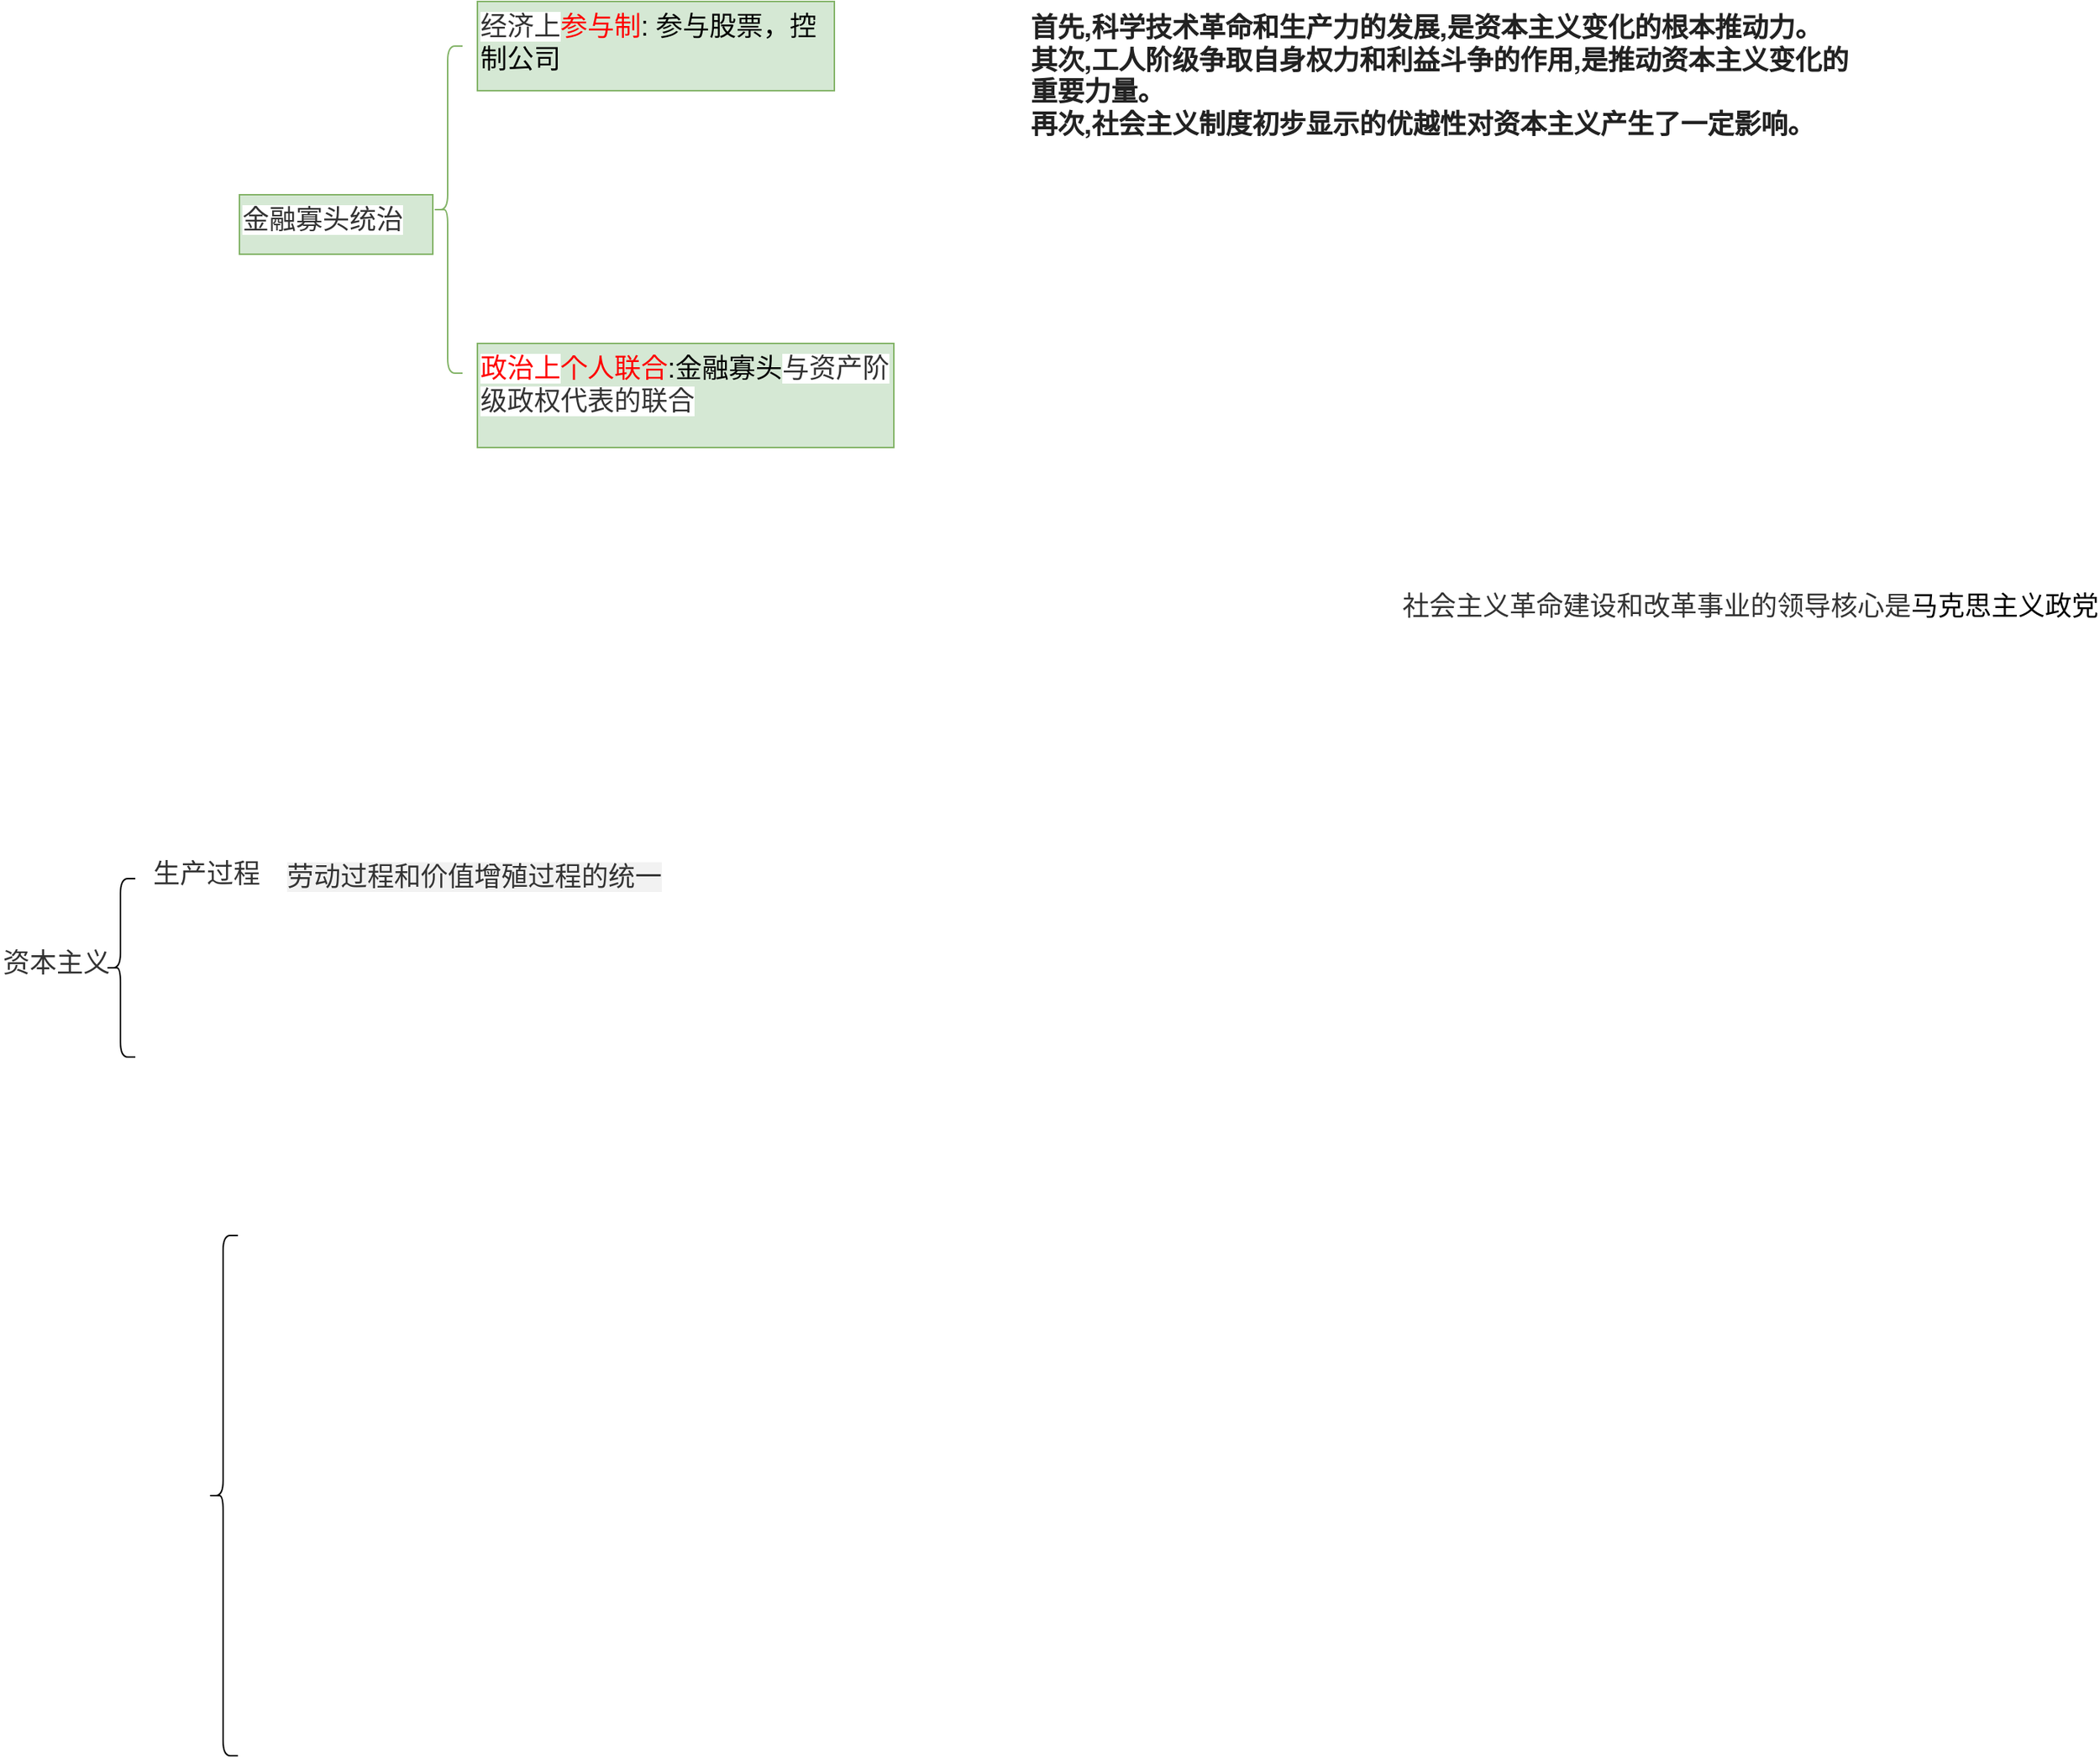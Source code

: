 <mxfile version="23.0.2" type="github">
  <diagram id="07fea595-8f29-1299-0266-81d95cde20df" name="Page-1">
    <mxGraphModel dx="2686" dy="777" grid="1" gridSize="10" guides="1" tooltips="1" connect="1" arrows="1" fold="1" page="1" pageScale="1" pageWidth="1169" pageHeight="827" background="none" math="0" shadow="0">
      <root>
        <mxCell id="0" />
        <mxCell id="1" parent="0" />
        <mxCell id="37AEC4nWHkkaQ4RAomHy-657" value="" style="shape=curlyBracket;whiteSpace=wrap;html=1;rounded=1;labelPosition=left;verticalLabelPosition=middle;align=right;verticalAlign=middle;fontSize=18;fillColor=#d5e8d4;strokeColor=#82b366;" vertex="1" parent="1">
          <mxGeometry x="150" y="120" width="20" height="220" as="geometry" />
        </mxCell>
        <mxCell id="37AEC4nWHkkaQ4RAomHy-658" value="&lt;span style=&quot;color: rgb(51, 51, 51); font-family: &amp;quot;Noto Sans SC&amp;quot;; font-size: 18px; font-style: normal; font-variant-ligatures: normal; font-variant-caps: normal; font-weight: 400; letter-spacing: normal; orphans: 2; text-align: left; text-indent: 0px; text-transform: none; widows: 2; word-spacing: 0px; -webkit-text-stroke-width: 0px; background-color: rgb(255, 255, 255); text-decoration-thickness: initial; text-decoration-style: initial; text-decoration-color: initial; float: none; display: inline !important;&quot;&gt;金融寡头统治&lt;/span&gt;" style="text;whiteSpace=wrap;html=1;fontSize=18;fillColor=#d5e8d4;strokeColor=#82b366;" vertex="1" parent="1">
          <mxGeometry x="20" y="220" width="130" height="40" as="geometry" />
        </mxCell>
        <mxCell id="37AEC4nWHkkaQ4RAomHy-659" value="&lt;font style=&quot;font-size: 18px;&quot;&gt;&lt;span style=&quot;color: rgb(51, 51, 51); font-family: &amp;quot;Noto Sans SC&amp;quot;; font-style: normal; font-variant-ligatures: normal; font-variant-caps: normal; font-weight: 400; letter-spacing: normal; orphans: 2; text-align: left; text-indent: 0px; text-transform: none; widows: 2; word-spacing: 0px; -webkit-text-stroke-width: 0px; background-color: rgb(255, 255, 255); text-decoration-thickness: initial; text-decoration-style: initial; text-decoration-color: initial; float: none; display: inline !important; font-size: 18px;&quot;&gt;经济上&lt;/span&gt;&lt;font color=&quot;#ff0000&quot; style=&quot;font-size: 18px;&quot;&gt;参与制&lt;/font&gt;: 参与股票，控制公司&lt;/font&gt;" style="text;whiteSpace=wrap;html=1;fontSize=18;fillColor=#d5e8d4;strokeColor=#82b366;" vertex="1" parent="1">
          <mxGeometry x="180" y="90" width="240" height="60" as="geometry" />
        </mxCell>
        <mxCell id="37AEC4nWHkkaQ4RAomHy-660" value="&lt;font style=&quot;font-size: 18px;&quot;&gt;&lt;font color=&quot;#ff0000&quot; style=&quot;font-size: 18px;&quot;&gt;&lt;font face=&quot;Noto Sans SC&quot; style=&quot;font-size: 18px;&quot;&gt;&lt;span style=&quot;background-color: rgb(255, 255, 255); font-size: 18px;&quot;&gt;政治上&lt;/span&gt;&lt;/font&gt;个人联合&lt;/font&gt;:&lt;/font&gt;金融寡头&lt;span style=&quot;color: rgb(51, 51, 51); font-family: Arial, sans-serif; font-size: 18px; background-color: rgb(255, 255, 255);&quot;&gt;与资产阶级政权代表的联合&lt;/span&gt;" style="text;whiteSpace=wrap;html=1;fontSize=18;fillColor=#d5e8d4;strokeColor=#82b366;" vertex="1" parent="1">
          <mxGeometry x="180" y="320" width="280" height="70" as="geometry" />
        </mxCell>
        <mxCell id="37AEC4nWHkkaQ4RAomHy-662" value="&lt;p style=&quot;margin: 0px; padding: 0px; overflow-wrap: break-word; color: rgb(34, 34, 34); font-family: &amp;quot;Helvetica Neue&amp;quot;, Helvetica, Arial, &amp;quot;PingFang SC&amp;quot;, &amp;quot;Hiragino Sans GB&amp;quot;, &amp;quot;Microsoft YaHei&amp;quot;, &amp;quot;WenQuanYi Micro Hei&amp;quot;, sans-serif; font-size: 18px; font-style: normal; font-variant-ligatures: normal; font-variant-caps: normal; font-weight: 700; letter-spacing: normal; orphans: 2; text-align: start; text-indent: 0px; text-transform: none; widows: 2; word-spacing: 0px; -webkit-text-stroke-width: 0px; background-color: rgb(255, 255, 255); text-decoration-thickness: initial; text-decoration-style: initial; text-decoration-color: initial;&quot;&gt;&lt;span style=&quot;margin: 0px; padding: 0px; overflow-wrap: break-word; font-size: 18px;&quot;&gt;首先,科学技术革命和生产力的发展,是资本主义变化的根本推动力。&lt;/span&gt;&lt;/p&gt;&lt;p style=&quot;margin: 0px; padding: 0px; overflow-wrap: break-word; color: rgb(34, 34, 34); font-family: &amp;quot;Helvetica Neue&amp;quot;, Helvetica, Arial, &amp;quot;PingFang SC&amp;quot;, &amp;quot;Hiragino Sans GB&amp;quot;, &amp;quot;Microsoft YaHei&amp;quot;, &amp;quot;WenQuanYi Micro Hei&amp;quot;, sans-serif; font-size: 18px; font-style: normal; font-variant-ligatures: normal; font-variant-caps: normal; font-weight: 700; letter-spacing: normal; orphans: 2; text-align: start; text-indent: 0px; text-transform: none; widows: 2; word-spacing: 0px; -webkit-text-stroke-width: 0px; background-color: rgb(255, 255, 255); text-decoration-thickness: initial; text-decoration-style: initial; text-decoration-color: initial;&quot;&gt;&lt;span style=&quot;margin: 0px; padding: 0px; overflow-wrap: break-word; font-size: 18px;&quot;&gt;其次,工人阶级争取自身权力和利益斗争的作用,是推动资本主义变化的重要力量。&lt;/span&gt;&lt;/p&gt;&lt;p style=&quot;margin: 0px; padding: 0px; overflow-wrap: break-word; color: rgb(34, 34, 34); font-family: &amp;quot;Helvetica Neue&amp;quot;, Helvetica, Arial, &amp;quot;PingFang SC&amp;quot;, &amp;quot;Hiragino Sans GB&amp;quot;, &amp;quot;Microsoft YaHei&amp;quot;, &amp;quot;WenQuanYi Micro Hei&amp;quot;, sans-serif; font-size: 18px; font-style: normal; font-variant-ligatures: normal; font-variant-caps: normal; font-weight: 700; letter-spacing: normal; orphans: 2; text-align: start; text-indent: 0px; text-transform: none; widows: 2; word-spacing: 0px; -webkit-text-stroke-width: 0px; background-color: rgb(255, 255, 255); text-decoration-thickness: initial; text-decoration-style: initial; text-decoration-color: initial;&quot;&gt;&lt;span style=&quot;margin: 0px; padding: 0px; overflow-wrap: break-word; font-size: 18px;&quot;&gt;再次,社会主义制度初步显示的优越性对资本主义产生了一定影响。&lt;/span&gt;&lt;/p&gt;" style="text;whiteSpace=wrap;html=1;fontSize=18;" vertex="1" parent="1">
          <mxGeometry x="550" y="90" width="560" height="150" as="geometry" />
        </mxCell>
        <mxCell id="37AEC4nWHkkaQ4RAomHy-680" value="&lt;span style=&quot;color: rgb(51, 51, 51); font-family: &amp;quot;Noto Sans SC&amp;quot;; font-size: 18px; font-style: normal; font-variant-ligatures: normal; font-variant-caps: normal; font-weight: 400; letter-spacing: normal; orphans: 2; text-align: left; text-indent: 0px; text-transform: none; widows: 2; word-spacing: 0px; -webkit-text-stroke-width: 0px; background-color: rgb(255, 255, 255); text-decoration-thickness: initial; text-decoration-style: initial; text-decoration-color: initial; float: none; display: inline !important;&quot;&gt;社会主义革命建设和改革事业的领导核心是&lt;/span&gt;马克思主义政党" style="text;whiteSpace=wrap;html=1;fontSize=18;" vertex="1" parent="1">
          <mxGeometry x="800" y="480" width="470" height="40" as="geometry" />
        </mxCell>
        <mxCell id="37AEC4nWHkkaQ4RAomHy-681" value="&lt;span style=&quot;color: rgb(51, 51, 51); font-family: &amp;quot;Noto Sans SC&amp;quot;; font-size: 18px; font-style: normal; font-variant-ligatures: normal; font-variant-caps: normal; font-weight: 400; letter-spacing: normal; orphans: 2; text-align: left; text-indent: 0px; text-transform: none; widows: 2; word-spacing: 0px; -webkit-text-stroke-width: 0px; background-color: rgb(255, 255, 255); text-decoration-thickness: initial; text-decoration-style: initial; text-decoration-color: initial; float: none; display: inline !important;&quot;&gt;资本主义&lt;/span&gt;" style="text;whiteSpace=wrap;html=1;fontSize=18;" vertex="1" parent="1">
          <mxGeometry x="-141" y="720" width="160" height="40" as="geometry" />
        </mxCell>
        <mxCell id="37AEC4nWHkkaQ4RAomHy-682" value="" style="shape=curlyBracket;whiteSpace=wrap;html=1;rounded=1;labelPosition=left;verticalLabelPosition=middle;align=right;verticalAlign=middle;fontSize=18;" vertex="1" parent="1">
          <mxGeometry x="-70" y="680" width="20" height="120" as="geometry" />
        </mxCell>
        <mxCell id="37AEC4nWHkkaQ4RAomHy-683" value="&lt;span style=&quot;color: rgb(51, 51, 51); font-family: &amp;quot;Noto Sans SC&amp;quot;; font-size: 18px; font-style: normal; font-variant-ligatures: normal; font-variant-caps: normal; font-weight: 400; letter-spacing: normal; orphans: 2; text-align: left; text-indent: 0px; text-transform: none; widows: 2; word-spacing: 0px; -webkit-text-stroke-width: 0px; background-color: rgb(255, 255, 255); text-decoration-thickness: initial; text-decoration-style: initial; text-decoration-color: initial; float: none; display: inline !important;&quot;&gt;生产过程&lt;/span&gt;" style="text;whiteSpace=wrap;html=1;fontSize=18;" vertex="1" parent="1">
          <mxGeometry x="-40" y="660" width="100" height="40" as="geometry" />
        </mxCell>
        <mxCell id="37AEC4nWHkkaQ4RAomHy-684" value="&lt;br class=&quot;Apple-interchange-newline&quot; style=&quot;font-size: 18px;&quot;&gt;&lt;span style=&quot;color: rgb(51, 51, 51); font-family: &amp;quot;Noto Sans SC&amp;quot;; font-size: 18px; font-style: normal; font-variant-ligatures: normal; font-variant-caps: normal; font-weight: 400; letter-spacing: normal; orphans: 2; text-align: left; text-indent: 0px; text-transform: none; widows: 2; word-spacing: 0px; -webkit-text-stroke-width: 0px; background-color: rgba(0, 0, 0, 0.05); text-decoration-thickness: initial; text-decoration-style: initial; text-decoration-color: initial; float: none; display: inline !important;&quot;&gt;劳动过程和价值增殖过程的统一&lt;/span&gt;" style="text;whiteSpace=wrap;html=1;fontSize=18;" vertex="1" parent="1">
          <mxGeometry x="50" y="640" width="260" height="60" as="geometry" />
        </mxCell>
        <mxCell id="37AEC4nWHkkaQ4RAomHy-686" value="" style="shape=curlyBracket;whiteSpace=wrap;html=1;rounded=1;labelPosition=left;verticalLabelPosition=middle;align=right;verticalAlign=middle;fontSize=18;" vertex="1" parent="1">
          <mxGeometry x="-1" y="920" width="20" height="350" as="geometry" />
        </mxCell>
      </root>
    </mxGraphModel>
  </diagram>
</mxfile>
